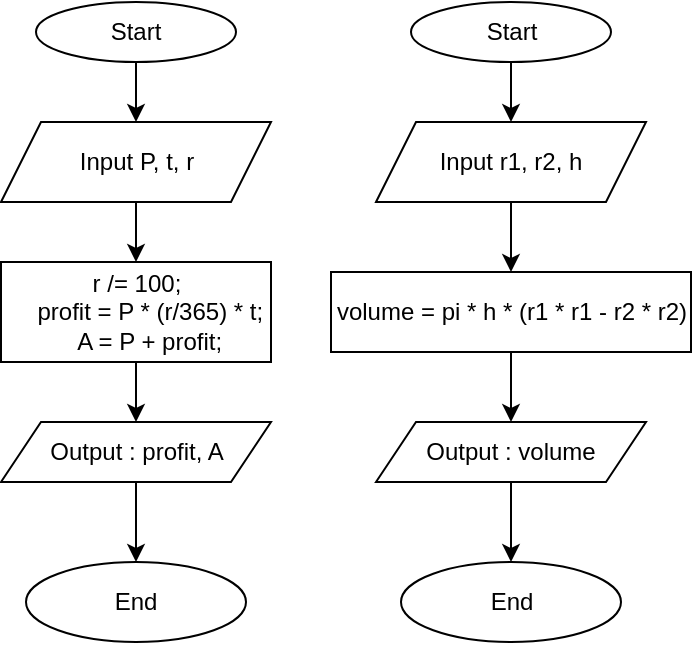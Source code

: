 <mxfile version="24.9.1">
  <diagram name="Сторінка-1" id="EeZ7P9zpZBEd1pHSV9OV">
    <mxGraphModel dx="1176" dy="520" grid="1" gridSize="10" guides="1" tooltips="1" connect="1" arrows="1" fold="1" page="1" pageScale="1" pageWidth="827" pageHeight="1169" math="0" shadow="0">
      <root>
        <mxCell id="0" />
        <mxCell id="1" parent="0" />
        <mxCell id="2aIwnw-rTDfLN0-Nvp5S-1" value="Start" style="ellipse;whiteSpace=wrap;html=1;" vertex="1" parent="1">
          <mxGeometry x="200" y="70" width="100" height="30" as="geometry" />
        </mxCell>
        <mxCell id="2aIwnw-rTDfLN0-Nvp5S-2" value="End" style="ellipse;whiteSpace=wrap;html=1;" vertex="1" parent="1">
          <mxGeometry x="195" y="350" width="110" height="40" as="geometry" />
        </mxCell>
        <mxCell id="2aIwnw-rTDfLN0-Nvp5S-10" value="" style="edgeStyle=orthogonalEdgeStyle;rounded=0;orthogonalLoop=1;jettySize=auto;html=1;" edge="1" parent="1" source="2aIwnw-rTDfLN0-Nvp5S-3" target="2aIwnw-rTDfLN0-Nvp5S-5">
          <mxGeometry relative="1" as="geometry" />
        </mxCell>
        <mxCell id="2aIwnw-rTDfLN0-Nvp5S-3" value="Input P, t, r" style="shape=parallelogram;perimeter=parallelogramPerimeter;whiteSpace=wrap;html=1;fixedSize=1;" vertex="1" parent="1">
          <mxGeometry x="182.5" y="130" width="135" height="40" as="geometry" />
        </mxCell>
        <mxCell id="2aIwnw-rTDfLN0-Nvp5S-4" value="Output : profit, A" style="shape=parallelogram;perimeter=parallelogramPerimeter;whiteSpace=wrap;html=1;fixedSize=1;" vertex="1" parent="1">
          <mxGeometry x="182.5" y="280" width="135" height="30" as="geometry" />
        </mxCell>
        <mxCell id="2aIwnw-rTDfLN0-Nvp5S-5" value="&lt;div&gt;r /= 100;&lt;/div&gt;&lt;div&gt;&amp;nbsp; &amp;nbsp; profit = P * (r/365) * t;&lt;/div&gt;&lt;div&gt;&amp;nbsp; &amp;nbsp; A = P + profit;&lt;/div&gt;" style="rounded=0;whiteSpace=wrap;html=1;" vertex="1" parent="1">
          <mxGeometry x="182.5" y="200" width="135" height="50" as="geometry" />
        </mxCell>
        <mxCell id="2aIwnw-rTDfLN0-Nvp5S-6" value="" style="endArrow=classic;html=1;rounded=0;exitX=0.5;exitY=1;exitDx=0;exitDy=0;" edge="1" parent="1" source="2aIwnw-rTDfLN0-Nvp5S-1" target="2aIwnw-rTDfLN0-Nvp5S-3">
          <mxGeometry width="50" height="50" relative="1" as="geometry">
            <mxPoint x="370" y="160" as="sourcePoint" />
            <mxPoint x="420" y="110" as="targetPoint" />
          </mxGeometry>
        </mxCell>
        <mxCell id="2aIwnw-rTDfLN0-Nvp5S-8" value="" style="endArrow=classic;html=1;rounded=0;exitX=0.5;exitY=1;exitDx=0;exitDy=0;" edge="1" parent="1" source="2aIwnw-rTDfLN0-Nvp5S-5" target="2aIwnw-rTDfLN0-Nvp5S-4">
          <mxGeometry width="50" height="50" relative="1" as="geometry">
            <mxPoint x="270" y="120" as="sourcePoint" />
            <mxPoint x="270" y="160" as="targetPoint" />
          </mxGeometry>
        </mxCell>
        <mxCell id="2aIwnw-rTDfLN0-Nvp5S-9" value="" style="endArrow=classic;html=1;rounded=0;exitX=0.5;exitY=1;exitDx=0;exitDy=0;entryX=0.5;entryY=0;entryDx=0;entryDy=0;" edge="1" parent="1" source="2aIwnw-rTDfLN0-Nvp5S-4" target="2aIwnw-rTDfLN0-Nvp5S-2">
          <mxGeometry width="50" height="50" relative="1" as="geometry">
            <mxPoint x="260" y="320" as="sourcePoint" />
            <mxPoint x="260" y="370" as="targetPoint" />
          </mxGeometry>
        </mxCell>
        <mxCell id="2aIwnw-rTDfLN0-Nvp5S-12" value="Start" style="ellipse;whiteSpace=wrap;html=1;" vertex="1" parent="1">
          <mxGeometry x="387.5" y="70" width="100" height="30" as="geometry" />
        </mxCell>
        <mxCell id="2aIwnw-rTDfLN0-Nvp5S-13" value="End" style="ellipse;whiteSpace=wrap;html=1;" vertex="1" parent="1">
          <mxGeometry x="382.5" y="350" width="110" height="40" as="geometry" />
        </mxCell>
        <mxCell id="2aIwnw-rTDfLN0-Nvp5S-14" value="" style="edgeStyle=orthogonalEdgeStyle;rounded=0;orthogonalLoop=1;jettySize=auto;html=1;" edge="1" parent="1" source="2aIwnw-rTDfLN0-Nvp5S-15" target="2aIwnw-rTDfLN0-Nvp5S-17">
          <mxGeometry relative="1" as="geometry" />
        </mxCell>
        <mxCell id="2aIwnw-rTDfLN0-Nvp5S-15" value="Input r1, r2, h" style="shape=parallelogram;perimeter=parallelogramPerimeter;whiteSpace=wrap;html=1;fixedSize=1;" vertex="1" parent="1">
          <mxGeometry x="370" y="130" width="135" height="40" as="geometry" />
        </mxCell>
        <mxCell id="2aIwnw-rTDfLN0-Nvp5S-16" value="Output : volume" style="shape=parallelogram;perimeter=parallelogramPerimeter;whiteSpace=wrap;html=1;fixedSize=1;" vertex="1" parent="1">
          <mxGeometry x="370" y="280" width="135" height="30" as="geometry" />
        </mxCell>
        <mxCell id="2aIwnw-rTDfLN0-Nvp5S-17" value="volume = pi * h * (r1 * r1 - r2 * r2)" style="rounded=0;whiteSpace=wrap;html=1;" vertex="1" parent="1">
          <mxGeometry x="347.5" y="205" width="180" height="40" as="geometry" />
        </mxCell>
        <mxCell id="2aIwnw-rTDfLN0-Nvp5S-18" value="" style="endArrow=classic;html=1;rounded=0;exitX=0.5;exitY=1;exitDx=0;exitDy=0;" edge="1" parent="1" source="2aIwnw-rTDfLN0-Nvp5S-12" target="2aIwnw-rTDfLN0-Nvp5S-15">
          <mxGeometry width="50" height="50" relative="1" as="geometry">
            <mxPoint x="557.5" y="160" as="sourcePoint" />
            <mxPoint x="607.5" y="110" as="targetPoint" />
          </mxGeometry>
        </mxCell>
        <mxCell id="2aIwnw-rTDfLN0-Nvp5S-19" value="" style="endArrow=classic;html=1;rounded=0;exitX=0.5;exitY=1;exitDx=0;exitDy=0;" edge="1" parent="1" source="2aIwnw-rTDfLN0-Nvp5S-17" target="2aIwnw-rTDfLN0-Nvp5S-16">
          <mxGeometry width="50" height="50" relative="1" as="geometry">
            <mxPoint x="457.5" y="120" as="sourcePoint" />
            <mxPoint x="457.5" y="160" as="targetPoint" />
          </mxGeometry>
        </mxCell>
        <mxCell id="2aIwnw-rTDfLN0-Nvp5S-20" value="" style="endArrow=classic;html=1;rounded=0;exitX=0.5;exitY=1;exitDx=0;exitDy=0;entryX=0.5;entryY=0;entryDx=0;entryDy=0;" edge="1" parent="1" source="2aIwnw-rTDfLN0-Nvp5S-16" target="2aIwnw-rTDfLN0-Nvp5S-13">
          <mxGeometry width="50" height="50" relative="1" as="geometry">
            <mxPoint x="447.5" y="320" as="sourcePoint" />
            <mxPoint x="447.5" y="370" as="targetPoint" />
          </mxGeometry>
        </mxCell>
      </root>
    </mxGraphModel>
  </diagram>
</mxfile>
